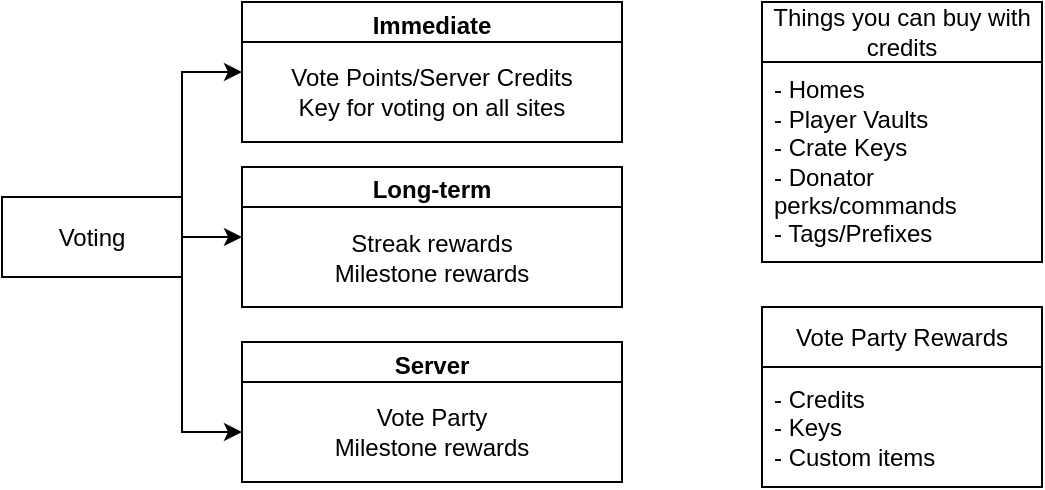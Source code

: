<mxfile version="20.5.3" type="github">
  <diagram id="C5RBs43oDa-KdzZeNtuy" name="Page-1">
    <mxGraphModel dx="971" dy="575" grid="1" gridSize="10" guides="1" tooltips="1" connect="1" arrows="1" fold="1" page="1" pageScale="1" pageWidth="827" pageHeight="1169" math="0" shadow="0">
      <root>
        <mxCell id="WIyWlLk6GJQsqaUBKTNV-0" />
        <mxCell id="WIyWlLk6GJQsqaUBKTNV-1" parent="WIyWlLk6GJQsqaUBKTNV-0" />
        <mxCell id="eUNMecRaQqSU6E6CGB5E-10" style="edgeStyle=orthogonalEdgeStyle;rounded=0;orthogonalLoop=1;jettySize=auto;html=1;" edge="1" parent="WIyWlLk6GJQsqaUBKTNV-1" source="eUNMecRaQqSU6E6CGB5E-6">
          <mxGeometry relative="1" as="geometry">
            <mxPoint x="130" y="127.5" as="targetPoint" />
          </mxGeometry>
        </mxCell>
        <mxCell id="eUNMecRaQqSU6E6CGB5E-14" style="edgeStyle=orthogonalEdgeStyle;rounded=0;orthogonalLoop=1;jettySize=auto;html=1;exitX=1;exitY=0;exitDx=0;exitDy=0;entryX=0;entryY=0.5;entryDx=0;entryDy=0;" edge="1" parent="WIyWlLk6GJQsqaUBKTNV-1" source="eUNMecRaQqSU6E6CGB5E-6" target="eUNMecRaQqSU6E6CGB5E-13">
          <mxGeometry relative="1" as="geometry" />
        </mxCell>
        <mxCell id="eUNMecRaQqSU6E6CGB5E-20" style="edgeStyle=orthogonalEdgeStyle;rounded=0;orthogonalLoop=1;jettySize=auto;html=1;exitX=1;exitY=1;exitDx=0;exitDy=0;entryX=0;entryY=0.5;entryDx=0;entryDy=0;" edge="1" parent="WIyWlLk6GJQsqaUBKTNV-1" source="eUNMecRaQqSU6E6CGB5E-6" target="eUNMecRaQqSU6E6CGB5E-19">
          <mxGeometry relative="1" as="geometry" />
        </mxCell>
        <mxCell id="eUNMecRaQqSU6E6CGB5E-6" value="Voting" style="rounded=0;whiteSpace=wrap;html=1;" vertex="1" parent="WIyWlLk6GJQsqaUBKTNV-1">
          <mxGeometry x="10" y="107.5" width="90" height="40" as="geometry" />
        </mxCell>
        <mxCell id="eUNMecRaQqSU6E6CGB5E-13" value="Immediate" style="swimlane;whiteSpace=wrap;html=1;" vertex="1" parent="WIyWlLk6GJQsqaUBKTNV-1">
          <mxGeometry x="130" y="10" width="190" height="70" as="geometry" />
        </mxCell>
        <mxCell id="eUNMecRaQqSU6E6CGB5E-15" value="&lt;div&gt;Vote Points/Server Credits&lt;/div&gt;Key for voting on all sites" style="rounded=0;whiteSpace=wrap;html=1;" vertex="1" parent="eUNMecRaQqSU6E6CGB5E-13">
          <mxGeometry y="20" width="190" height="50" as="geometry" />
        </mxCell>
        <mxCell id="eUNMecRaQqSU6E6CGB5E-16" value="Long-term" style="swimlane;whiteSpace=wrap;html=1;" vertex="1" parent="WIyWlLk6GJQsqaUBKTNV-1">
          <mxGeometry x="130" y="92.5" width="190" height="70" as="geometry" />
        </mxCell>
        <mxCell id="eUNMecRaQqSU6E6CGB5E-17" value="&lt;div&gt;Streak rewards&lt;/div&gt;&lt;div&gt;Milestone rewards&lt;br&gt;&lt;/div&gt;" style="rounded=0;whiteSpace=wrap;html=1;" vertex="1" parent="eUNMecRaQqSU6E6CGB5E-16">
          <mxGeometry y="20" width="190" height="50" as="geometry" />
        </mxCell>
        <mxCell id="eUNMecRaQqSU6E6CGB5E-18" value="Server" style="swimlane;whiteSpace=wrap;html=1;" vertex="1" parent="WIyWlLk6GJQsqaUBKTNV-1">
          <mxGeometry x="130" y="180" width="190" height="70" as="geometry">
            <mxRectangle x="380" y="210" width="80" height="30" as="alternateBounds" />
          </mxGeometry>
        </mxCell>
        <mxCell id="eUNMecRaQqSU6E6CGB5E-19" value="&lt;div&gt;Vote Party&lt;/div&gt;&lt;div&gt;Milestone rewards&lt;br&gt;&lt;/div&gt;" style="rounded=0;whiteSpace=wrap;html=1;" vertex="1" parent="eUNMecRaQqSU6E6CGB5E-18">
          <mxGeometry y="20" width="190" height="50" as="geometry" />
        </mxCell>
        <mxCell id="eUNMecRaQqSU6E6CGB5E-23" value="Things you can buy with credits" style="swimlane;fontStyle=0;childLayout=stackLayout;horizontal=1;startSize=30;horizontalStack=0;resizeParent=1;resizeParentMax=0;resizeLast=0;collapsible=1;marginBottom=0;whiteSpace=wrap;html=1;" vertex="1" parent="WIyWlLk6GJQsqaUBKTNV-1">
          <mxGeometry x="390" y="10" width="140" height="130" as="geometry" />
        </mxCell>
        <mxCell id="eUNMecRaQqSU6E6CGB5E-24" value="&lt;div&gt;- Homes&lt;/div&gt;&lt;div&gt;- Player Vaults&lt;/div&gt;&lt;div&gt;- Crate Keys&lt;/div&gt;&lt;div&gt;- Donator perks/commands&lt;/div&gt;&lt;div&gt;- Tags/Prefixes&lt;br&gt;&lt;/div&gt;" style="text;strokeColor=none;fillColor=none;align=left;verticalAlign=middle;spacingLeft=4;spacingRight=4;overflow=hidden;points=[[0,0.5],[1,0.5]];portConstraint=eastwest;rotatable=0;whiteSpace=wrap;html=1;" vertex="1" parent="eUNMecRaQqSU6E6CGB5E-23">
          <mxGeometry y="30" width="140" height="100" as="geometry" />
        </mxCell>
        <mxCell id="eUNMecRaQqSU6E6CGB5E-27" value="Vote Party Rewards" style="swimlane;fontStyle=0;childLayout=stackLayout;horizontal=1;startSize=30;horizontalStack=0;resizeParent=1;resizeParentMax=0;resizeLast=0;collapsible=1;marginBottom=0;whiteSpace=wrap;html=1;" vertex="1" parent="WIyWlLk6GJQsqaUBKTNV-1">
          <mxGeometry x="390" y="162.5" width="140" height="90" as="geometry" />
        </mxCell>
        <mxCell id="eUNMecRaQqSU6E6CGB5E-28" value="&lt;div&gt;- Credits&lt;/div&gt;&lt;div&gt;- Keys&lt;br&gt;&lt;/div&gt;&lt;div&gt;- Custom items&lt;/div&gt;" style="text;strokeColor=none;fillColor=none;align=left;verticalAlign=middle;spacingLeft=4;spacingRight=4;overflow=hidden;points=[[0,0.5],[1,0.5]];portConstraint=eastwest;rotatable=0;whiteSpace=wrap;html=1;" vertex="1" parent="eUNMecRaQqSU6E6CGB5E-27">
          <mxGeometry y="30" width="140" height="60" as="geometry" />
        </mxCell>
      </root>
    </mxGraphModel>
  </diagram>
</mxfile>
